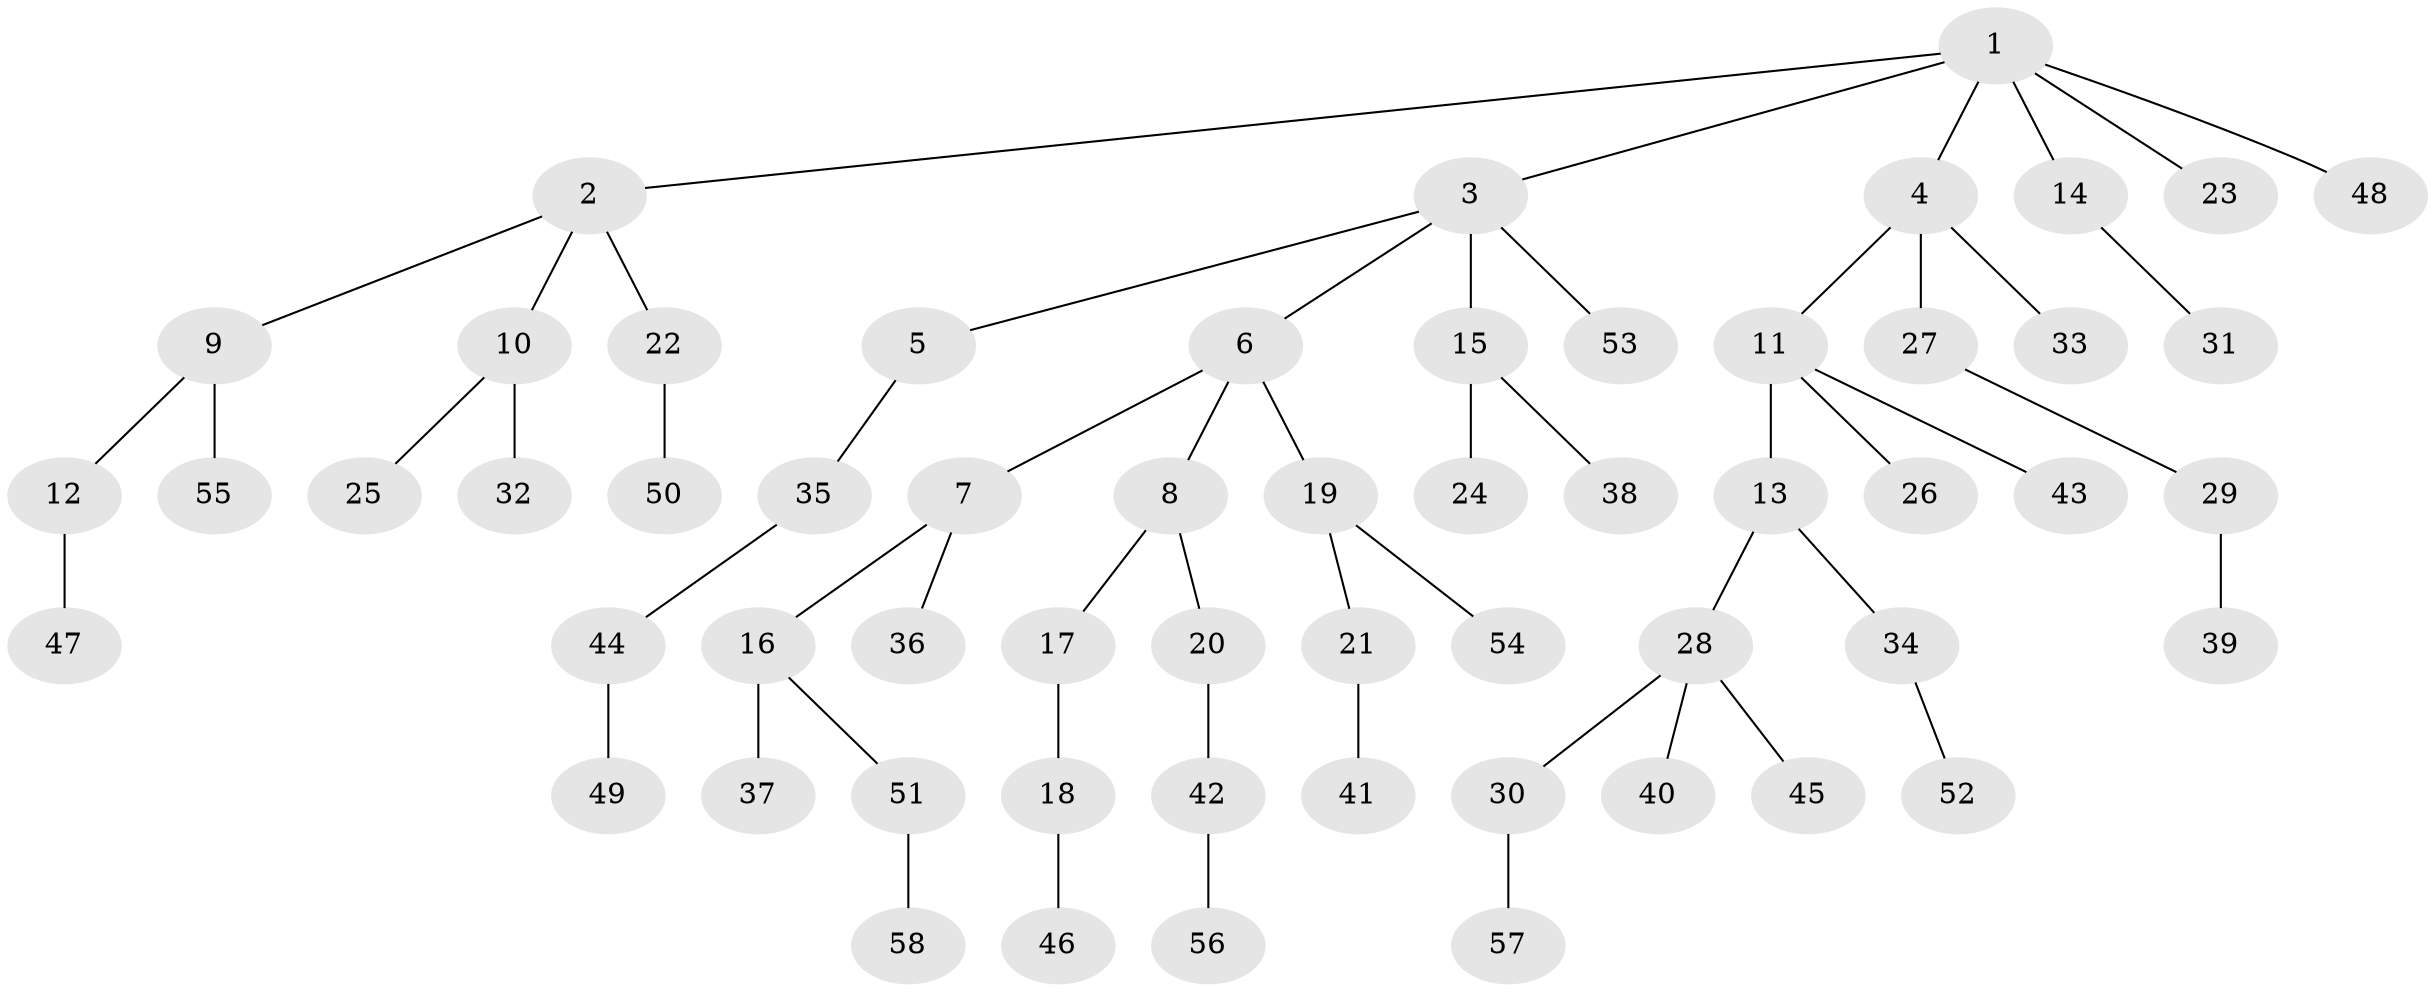 // original degree distribution, {8: 0.006896551724137931, 6: 0.027586206896551724, 7: 0.006896551724137931, 5: 0.027586206896551724, 3: 0.1310344827586207, 4: 0.06206896551724138, 1: 0.5379310344827586, 2: 0.2}
// Generated by graph-tools (version 1.1) at 2025/51/03/04/25 22:51:42]
// undirected, 58 vertices, 57 edges
graph export_dot {
  node [color=gray90,style=filled];
  1;
  2;
  3;
  4;
  5;
  6;
  7;
  8;
  9;
  10;
  11;
  12;
  13;
  14;
  15;
  16;
  17;
  18;
  19;
  20;
  21;
  22;
  23;
  24;
  25;
  26;
  27;
  28;
  29;
  30;
  31;
  32;
  33;
  34;
  35;
  36;
  37;
  38;
  39;
  40;
  41;
  42;
  43;
  44;
  45;
  46;
  47;
  48;
  49;
  50;
  51;
  52;
  53;
  54;
  55;
  56;
  57;
  58;
  1 -- 2 [weight=1.0];
  1 -- 3 [weight=1.0];
  1 -- 4 [weight=1.0];
  1 -- 14 [weight=1.0];
  1 -- 23 [weight=1.0];
  1 -- 48 [weight=1.0];
  2 -- 9 [weight=1.0];
  2 -- 10 [weight=1.0];
  2 -- 22 [weight=1.0];
  3 -- 5 [weight=1.0];
  3 -- 6 [weight=1.0];
  3 -- 15 [weight=1.0];
  3 -- 53 [weight=1.0];
  4 -- 11 [weight=1.0];
  4 -- 27 [weight=2.0];
  4 -- 33 [weight=1.0];
  5 -- 35 [weight=1.0];
  6 -- 7 [weight=1.0];
  6 -- 8 [weight=1.0];
  6 -- 19 [weight=1.0];
  7 -- 16 [weight=1.0];
  7 -- 36 [weight=1.0];
  8 -- 17 [weight=1.0];
  8 -- 20 [weight=2.0];
  9 -- 12 [weight=1.0];
  9 -- 55 [weight=1.0];
  10 -- 25 [weight=1.0];
  10 -- 32 [weight=1.0];
  11 -- 13 [weight=2.0];
  11 -- 26 [weight=1.0];
  11 -- 43 [weight=1.0];
  12 -- 47 [weight=1.0];
  13 -- 28 [weight=1.0];
  13 -- 34 [weight=1.0];
  14 -- 31 [weight=1.0];
  15 -- 24 [weight=1.0];
  15 -- 38 [weight=1.0];
  16 -- 37 [weight=1.0];
  16 -- 51 [weight=1.0];
  17 -- 18 [weight=1.0];
  18 -- 46 [weight=1.0];
  19 -- 21 [weight=1.0];
  19 -- 54 [weight=1.0];
  20 -- 42 [weight=1.0];
  21 -- 41 [weight=2.0];
  22 -- 50 [weight=1.0];
  27 -- 29 [weight=1.0];
  28 -- 30 [weight=1.0];
  28 -- 40 [weight=1.0];
  28 -- 45 [weight=1.0];
  29 -- 39 [weight=1.0];
  30 -- 57 [weight=1.0];
  34 -- 52 [weight=1.0];
  35 -- 44 [weight=1.0];
  42 -- 56 [weight=1.0];
  44 -- 49 [weight=1.0];
  51 -- 58 [weight=1.0];
}
